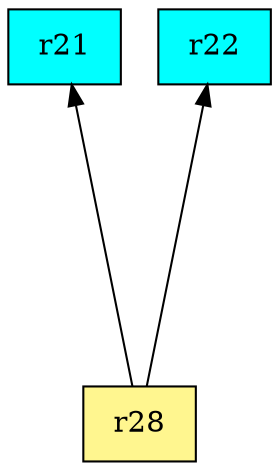 digraph G {
rankdir=BT;ranksep="2.0";
"r21" [shape=record,fillcolor=cyan,style=filled,label="{r21}"];
"r28" [shape=record,fillcolor=khaki1,style=filled,label="{r28}"];
"r22" [shape=record,fillcolor=cyan,style=filled,label="{r22}"];
"r28" -> "r21"
"r28" -> "r22"
}
